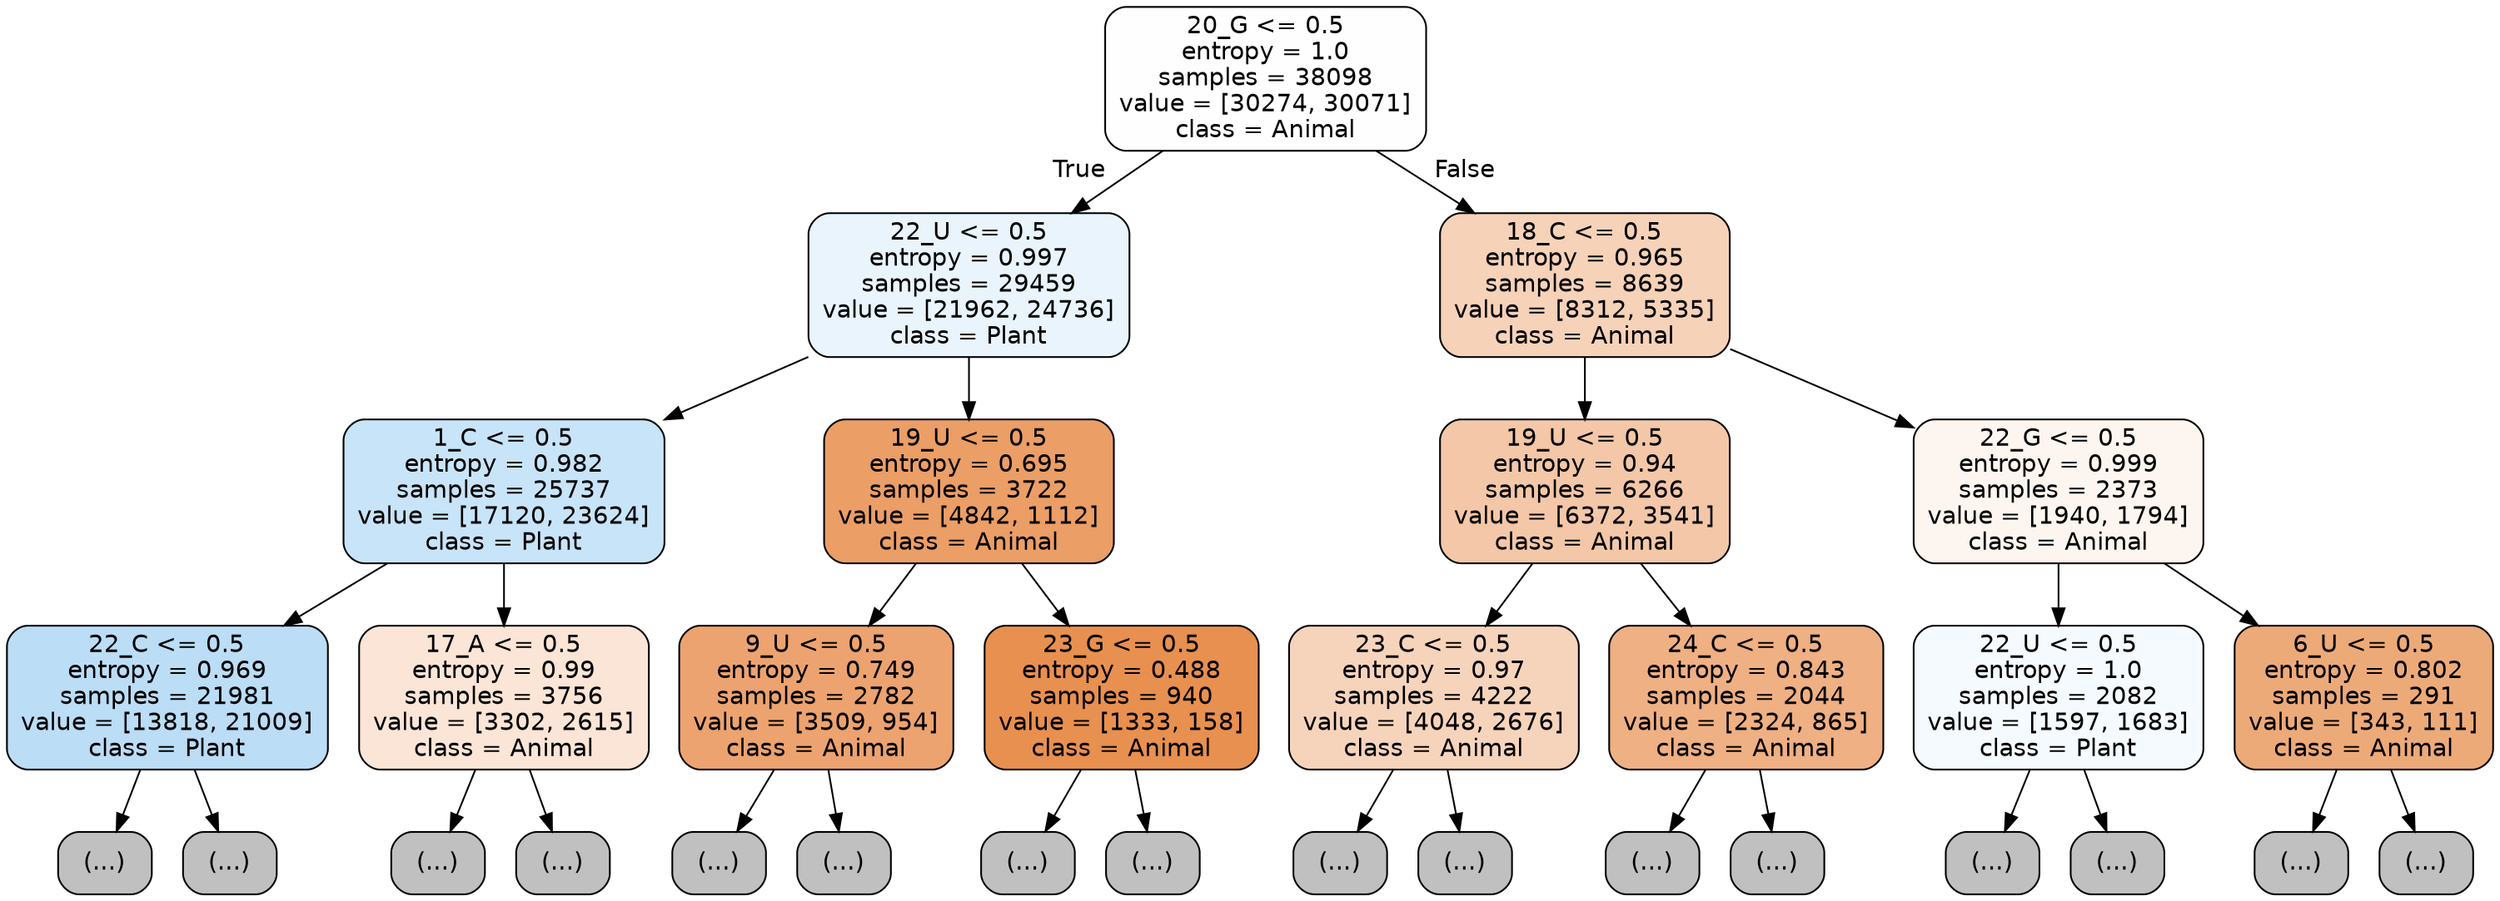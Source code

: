 digraph Tree {
node [shape=box, style="filled, rounded", color="black", fontname="helvetica"] ;
edge [fontname="helvetica"] ;
0 [label="20_G <= 0.5\nentropy = 1.0\nsamples = 38098\nvalue = [30274, 30071]\nclass = Animal", fillcolor="#fffefe"] ;
1 [label="22_U <= 0.5\nentropy = 0.997\nsamples = 29459\nvalue = [21962, 24736]\nclass = Plant", fillcolor="#e9f4fc"] ;
0 -> 1 [labeldistance=2.5, labelangle=45, headlabel="True"] ;
2 [label="1_C <= 0.5\nentropy = 0.982\nsamples = 25737\nvalue = [17120, 23624]\nclass = Plant", fillcolor="#c8e4f8"] ;
1 -> 2 ;
3 [label="22_C <= 0.5\nentropy = 0.969\nsamples = 21981\nvalue = [13818, 21009]\nclass = Plant", fillcolor="#bbddf6"] ;
2 -> 3 ;
4 [label="(...)", fillcolor="#C0C0C0"] ;
3 -> 4 ;
8021 [label="(...)", fillcolor="#C0C0C0"] ;
3 -> 8021 ;
9140 [label="17_A <= 0.5\nentropy = 0.99\nsamples = 3756\nvalue = [3302, 2615]\nclass = Animal", fillcolor="#fae5d6"] ;
2 -> 9140 ;
9141 [label="(...)", fillcolor="#C0C0C0"] ;
9140 -> 9141 ;
10694 [label="(...)", fillcolor="#C0C0C0"] ;
9140 -> 10694 ;
11143 [label="19_U <= 0.5\nentropy = 0.695\nsamples = 3722\nvalue = [4842, 1112]\nclass = Animal", fillcolor="#eb9e66"] ;
1 -> 11143 ;
11144 [label="9_U <= 0.5\nentropy = 0.749\nsamples = 2782\nvalue = [3509, 954]\nclass = Animal", fillcolor="#eca36f"] ;
11143 -> 11144 ;
11145 [label="(...)", fillcolor="#C0C0C0"] ;
11144 -> 11145 ;
11914 [label="(...)", fillcolor="#C0C0C0"] ;
11144 -> 11914 ;
12231 [label="23_G <= 0.5\nentropy = 0.488\nsamples = 940\nvalue = [1333, 158]\nclass = Animal", fillcolor="#e89050"] ;
11143 -> 12231 ;
12232 [label="(...)", fillcolor="#C0C0C0"] ;
12231 -> 12232 ;
12521 [label="(...)", fillcolor="#C0C0C0"] ;
12231 -> 12521 ;
12538 [label="18_C <= 0.5\nentropy = 0.965\nsamples = 8639\nvalue = [8312, 5335]\nclass = Animal", fillcolor="#f6d2b8"] ;
0 -> 12538 [labeldistance=2.5, labelangle=-45, headlabel="False"] ;
12539 [label="19_U <= 0.5\nentropy = 0.94\nsamples = 6266\nvalue = [6372, 3541]\nclass = Animal", fillcolor="#f3c7a7"] ;
12538 -> 12539 ;
12540 [label="23_C <= 0.5\nentropy = 0.97\nsamples = 4222\nvalue = [4048, 2676]\nclass = Animal", fillcolor="#f6d4bc"] ;
12539 -> 12540 ;
12541 [label="(...)", fillcolor="#C0C0C0"] ;
12540 -> 12541 ;
14650 [label="(...)", fillcolor="#C0C0C0"] ;
12540 -> 14650 ;
14733 [label="24_C <= 0.5\nentropy = 0.843\nsamples = 2044\nvalue = [2324, 865]\nclass = Animal", fillcolor="#efb083"] ;
12539 -> 14733 ;
14734 [label="(...)", fillcolor="#C0C0C0"] ;
14733 -> 14734 ;
15739 [label="(...)", fillcolor="#C0C0C0"] ;
14733 -> 15739 ;
15768 [label="22_G <= 0.5\nentropy = 0.999\nsamples = 2373\nvalue = [1940, 1794]\nclass = Animal", fillcolor="#fdf6f0"] ;
12538 -> 15768 ;
15769 [label="22_U <= 0.5\nentropy = 1.0\nsamples = 2082\nvalue = [1597, 1683]\nclass = Plant", fillcolor="#f5fafe"] ;
15768 -> 15769 ;
15770 [label="(...)", fillcolor="#C0C0C0"] ;
15769 -> 15770 ;
16587 [label="(...)", fillcolor="#C0C0C0"] ;
15769 -> 16587 ;
16722 [label="6_U <= 0.5\nentropy = 0.802\nsamples = 291\nvalue = [343, 111]\nclass = Animal", fillcolor="#edaa79"] ;
15768 -> 16722 ;
16723 [label="(...)", fillcolor="#C0C0C0"] ;
16722 -> 16723 ;
16806 [label="(...)", fillcolor="#C0C0C0"] ;
16722 -> 16806 ;
}